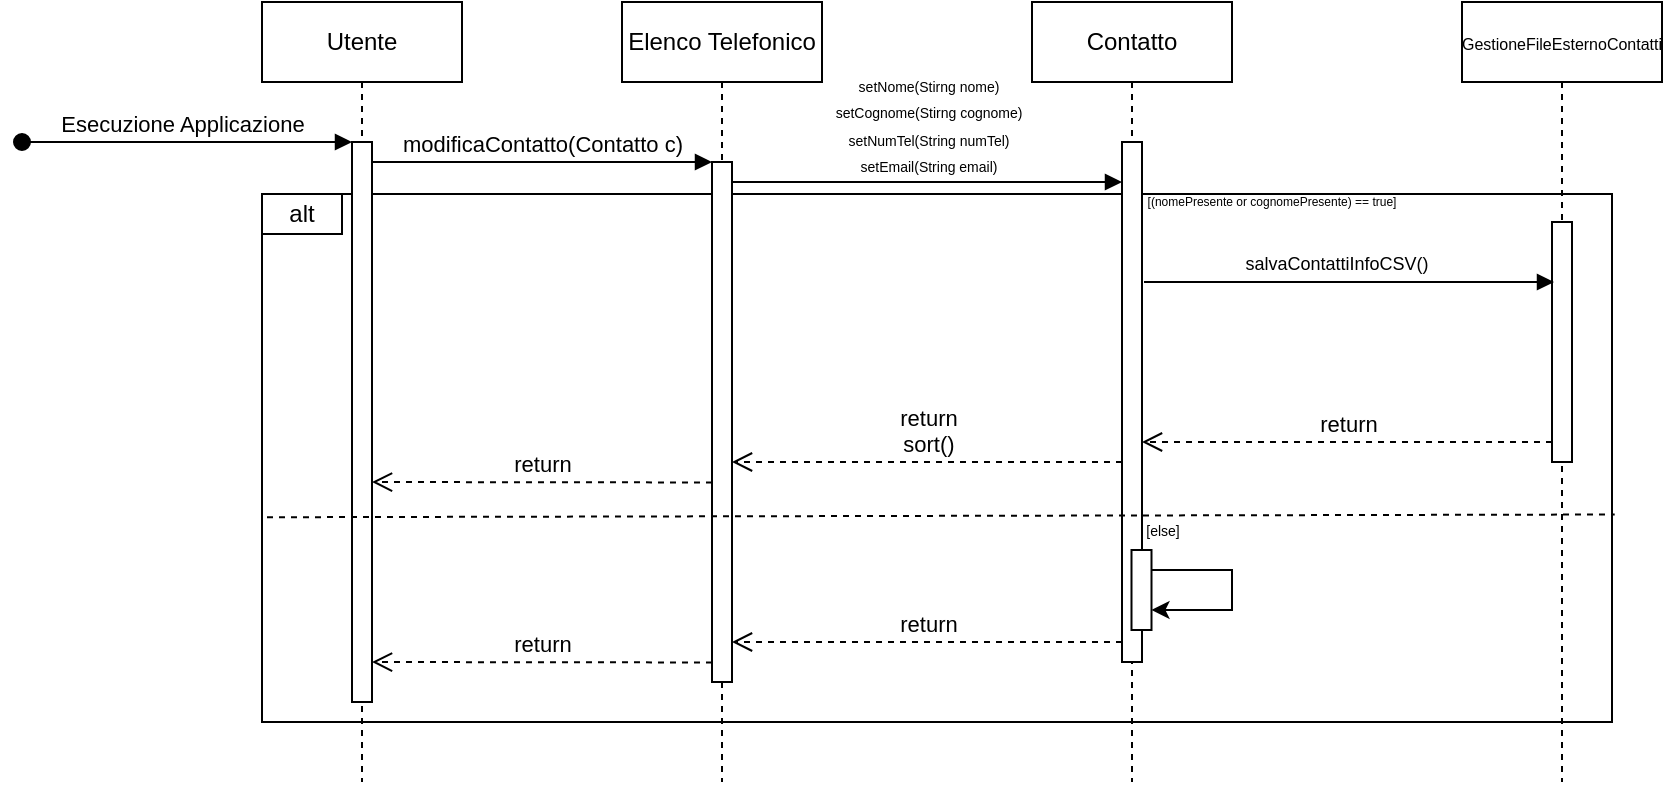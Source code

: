 <mxfile version="25.0.3">
  <diagram name="Page-1" id="2YBvvXClWsGukQMizWep">
    <mxGraphModel dx="636" dy="338" grid="1" gridSize="10" guides="1" tooltips="1" connect="1" arrows="1" fold="1" page="1" pageScale="1" pageWidth="850" pageHeight="1100" math="0" shadow="0">
      <root>
        <mxCell id="0" />
        <mxCell id="1" parent="0" />
        <mxCell id="B_63GF_-fLmtZrkJB3Fl-47" value="" style="rounded=0;whiteSpace=wrap;html=1;fillStyle=cross-hatch;gradientColor=none;gradientDirection=radial;fillColor=none;" parent="1" vertex="1">
          <mxGeometry x="140" y="166" width="675" height="264" as="geometry" />
        </mxCell>
        <mxCell id="B_63GF_-fLmtZrkJB3Fl-48" value="Utente" style="shape=umlLifeline;perimeter=lifelinePerimeter;whiteSpace=wrap;html=1;container=0;dropTarget=0;collapsible=0;recursiveResize=0;outlineConnect=0;portConstraint=eastwest;newEdgeStyle={&quot;edgeStyle&quot;:&quot;elbowEdgeStyle&quot;,&quot;elbow&quot;:&quot;vertical&quot;,&quot;curved&quot;:0,&quot;rounded&quot;:0};" parent="1" vertex="1">
          <mxGeometry x="140" y="70" width="100" height="390" as="geometry" />
        </mxCell>
        <mxCell id="B_63GF_-fLmtZrkJB3Fl-49" value="" style="html=1;points=[];perimeter=orthogonalPerimeter;outlineConnect=0;targetShapes=umlLifeline;portConstraint=eastwest;newEdgeStyle={&quot;edgeStyle&quot;:&quot;elbowEdgeStyle&quot;,&quot;elbow&quot;:&quot;vertical&quot;,&quot;curved&quot;:0,&quot;rounded&quot;:0};" parent="B_63GF_-fLmtZrkJB3Fl-48" vertex="1">
          <mxGeometry x="45" y="70" width="10" height="280" as="geometry" />
        </mxCell>
        <mxCell id="B_63GF_-fLmtZrkJB3Fl-50" value="Esecuzione Applicazione" style="html=1;verticalAlign=bottom;startArrow=oval;endArrow=block;startSize=8;edgeStyle=elbowEdgeStyle;elbow=vertical;curved=0;rounded=0;" parent="B_63GF_-fLmtZrkJB3Fl-48" target="B_63GF_-fLmtZrkJB3Fl-49" edge="1">
          <mxGeometry x="-0.03" relative="1" as="geometry">
            <mxPoint x="-120" y="70" as="sourcePoint" />
            <Array as="points">
              <mxPoint x="-120" y="70" />
            </Array>
            <mxPoint as="offset" />
          </mxGeometry>
        </mxCell>
        <mxCell id="B_63GF_-fLmtZrkJB3Fl-51" value="Elenco Telefonico" style="shape=umlLifeline;perimeter=lifelinePerimeter;whiteSpace=wrap;html=1;container=0;dropTarget=0;collapsible=0;recursiveResize=0;outlineConnect=0;portConstraint=eastwest;newEdgeStyle={&quot;edgeStyle&quot;:&quot;elbowEdgeStyle&quot;,&quot;elbow&quot;:&quot;vertical&quot;,&quot;curved&quot;:0,&quot;rounded&quot;:0};" parent="1" vertex="1">
          <mxGeometry x="320" y="70" width="100" height="390" as="geometry" />
        </mxCell>
        <mxCell id="B_63GF_-fLmtZrkJB3Fl-52" value="" style="html=1;points=[];perimeter=orthogonalPerimeter;outlineConnect=0;targetShapes=umlLifeline;portConstraint=eastwest;newEdgeStyle={&quot;edgeStyle&quot;:&quot;elbowEdgeStyle&quot;,&quot;elbow&quot;:&quot;vertical&quot;,&quot;curved&quot;:0,&quot;rounded&quot;:0};" parent="B_63GF_-fLmtZrkJB3Fl-51" vertex="1">
          <mxGeometry x="45" y="80" width="10" height="260" as="geometry" />
        </mxCell>
        <mxCell id="B_63GF_-fLmtZrkJB3Fl-53" value="modificaContatto(Contatto c)" style="html=1;verticalAlign=bottom;endArrow=block;edgeStyle=elbowEdgeStyle;elbow=horizontal;curved=0;rounded=0;" parent="1" source="B_63GF_-fLmtZrkJB3Fl-49" target="B_63GF_-fLmtZrkJB3Fl-52" edge="1">
          <mxGeometry relative="1" as="geometry">
            <mxPoint x="295" y="160" as="sourcePoint" />
            <Array as="points">
              <mxPoint x="280" y="150" />
            </Array>
          </mxGeometry>
        </mxCell>
        <mxCell id="B_63GF_-fLmtZrkJB3Fl-54" value="Contatto" style="shape=umlLifeline;perimeter=lifelinePerimeter;whiteSpace=wrap;html=1;container=0;dropTarget=0;collapsible=0;recursiveResize=0;outlineConnect=0;portConstraint=eastwest;newEdgeStyle={&quot;edgeStyle&quot;:&quot;elbowEdgeStyle&quot;,&quot;elbow&quot;:&quot;vertical&quot;,&quot;curved&quot;:0,&quot;rounded&quot;:0};" parent="1" vertex="1">
          <mxGeometry x="525" y="70" width="100" height="390" as="geometry" />
        </mxCell>
        <mxCell id="B_63GF_-fLmtZrkJB3Fl-55" value="" style="html=1;points=[];perimeter=orthogonalPerimeter;outlineConnect=0;targetShapes=umlLifeline;portConstraint=eastwest;newEdgeStyle={&quot;edgeStyle&quot;:&quot;elbowEdgeStyle&quot;,&quot;elbow&quot;:&quot;vertical&quot;,&quot;curved&quot;:0,&quot;rounded&quot;:0};" parent="B_63GF_-fLmtZrkJB3Fl-54" vertex="1">
          <mxGeometry x="45" y="70" width="10" height="260" as="geometry" />
        </mxCell>
        <mxCell id="B_63GF_-fLmtZrkJB3Fl-56" style="edgeStyle=elbowEdgeStyle;rounded=0;orthogonalLoop=1;jettySize=auto;html=1;elbow=vertical;curved=0;" parent="B_63GF_-fLmtZrkJB3Fl-54" source="B_63GF_-fLmtZrkJB3Fl-59" target="B_63GF_-fLmtZrkJB3Fl-59" edge="1">
          <mxGeometry relative="1" as="geometry">
            <Array as="points">
              <mxPoint x="100" y="300" />
            </Array>
          </mxGeometry>
        </mxCell>
        <mxCell id="B_63GF_-fLmtZrkJB3Fl-59" value="" style="html=1;points=[];perimeter=orthogonalPerimeter;outlineConnect=0;targetShapes=umlLifeline;portConstraint=eastwest;newEdgeStyle={&quot;edgeStyle&quot;:&quot;elbowEdgeStyle&quot;,&quot;elbow&quot;:&quot;vertical&quot;,&quot;curved&quot;:0,&quot;rounded&quot;:0};" parent="B_63GF_-fLmtZrkJB3Fl-54" vertex="1">
          <mxGeometry x="49.75" y="274" width="10" height="40" as="geometry" />
        </mxCell>
        <mxCell id="B_63GF_-fLmtZrkJB3Fl-60" value="&lt;font style=&quot;font-size: 7px;&quot;&gt;setNome(Stirng nome)&lt;br&gt;setCognome(Stirng cognome)&lt;/font&gt;&lt;div&gt;&lt;font style=&quot;font-size: 7px;&quot;&gt;setNumTel(String numTel)&lt;/font&gt;&lt;/div&gt;&lt;div&gt;&lt;font style=&quot;font-size: 7px;&quot;&gt;setEmail(String email)&lt;/font&gt;&lt;/div&gt;" style="html=1;verticalAlign=bottom;endArrow=block;edgeStyle=elbowEdgeStyle;elbow=horizontal;curved=0;rounded=0;" parent="1" source="B_63GF_-fLmtZrkJB3Fl-52" target="B_63GF_-fLmtZrkJB3Fl-55" edge="1">
          <mxGeometry relative="1" as="geometry">
            <mxPoint x="380" y="160" as="sourcePoint" />
            <Array as="points">
              <mxPoint x="465" y="160" />
            </Array>
            <mxPoint x="550" y="160" as="targetPoint" />
            <mxPoint as="offset" />
          </mxGeometry>
        </mxCell>
        <mxCell id="B_63GF_-fLmtZrkJB3Fl-61" value="alt" style="rounded=0;whiteSpace=wrap;html=1;fillColor=none;" parent="1" vertex="1">
          <mxGeometry x="140" y="166" width="40" height="20" as="geometry" />
        </mxCell>
        <mxCell id="B_63GF_-fLmtZrkJB3Fl-62" value="&lt;span style=&quot;font-size: 6px;&quot;&gt;[(nomePresente or cognomePresente) == true]&lt;/span&gt;" style="text;html=1;align=center;verticalAlign=middle;whiteSpace=wrap;rounded=0;" parent="1" vertex="1">
          <mxGeometry x="580" y="163" width="130" height="10" as="geometry" />
        </mxCell>
        <mxCell id="B_63GF_-fLmtZrkJB3Fl-63" value="" style="endArrow=none;dashed=1;html=1;rounded=0;exitX=0;exitY=0.525;exitDx=0;exitDy=0;exitPerimeter=0;entryX=1.002;entryY=0.607;entryDx=0;entryDy=0;entryPerimeter=0;" parent="1" target="B_63GF_-fLmtZrkJB3Fl-47" edge="1">
          <mxGeometry width="50" height="50" relative="1" as="geometry">
            <mxPoint x="142.5" y="327.62" as="sourcePoint" />
            <mxPoint x="962.5" y="328.37" as="targetPoint" />
            <Array as="points" />
          </mxGeometry>
        </mxCell>
        <mxCell id="B_63GF_-fLmtZrkJB3Fl-65" value="return" style="html=1;verticalAlign=bottom;endArrow=open;dashed=1;endSize=8;edgeStyle=elbowEdgeStyle;elbow=vertical;curved=0;rounded=0;" parent="1" edge="1">
          <mxGeometry relative="1" as="geometry">
            <mxPoint x="195" y="310" as="targetPoint" />
            <Array as="points">
              <mxPoint x="335" y="310" />
              <mxPoint x="300" y="310" />
            </Array>
            <mxPoint x="365" y="310.23" as="sourcePoint" />
          </mxGeometry>
        </mxCell>
        <mxCell id="B_63GF_-fLmtZrkJB3Fl-66" value="&lt;span style=&quot;font-size: 8px;&quot;&gt;GestioneFileEsternoContatti&lt;/span&gt;" style="shape=umlLifeline;perimeter=lifelinePerimeter;whiteSpace=wrap;html=1;container=0;dropTarget=0;collapsible=0;recursiveResize=0;outlineConnect=0;portConstraint=eastwest;newEdgeStyle={&quot;edgeStyle&quot;:&quot;elbowEdgeStyle&quot;,&quot;elbow&quot;:&quot;vertical&quot;,&quot;curved&quot;:0,&quot;rounded&quot;:0};" parent="1" vertex="1">
          <mxGeometry x="740" y="70" width="100" height="390" as="geometry" />
        </mxCell>
        <mxCell id="B_63GF_-fLmtZrkJB3Fl-67" value="" style="html=1;points=[];perimeter=orthogonalPerimeter;outlineConnect=0;targetShapes=umlLifeline;portConstraint=eastwest;newEdgeStyle={&quot;edgeStyle&quot;:&quot;elbowEdgeStyle&quot;,&quot;elbow&quot;:&quot;vertical&quot;,&quot;curved&quot;:0,&quot;rounded&quot;:0};" parent="B_63GF_-fLmtZrkJB3Fl-66" vertex="1">
          <mxGeometry x="45" y="110" width="10" height="120" as="geometry" />
        </mxCell>
        <mxCell id="B_63GF_-fLmtZrkJB3Fl-71" value="" style="html=1;verticalAlign=bottom;endArrow=block;edgeStyle=elbowEdgeStyle;elbow=horizontal;curved=0;rounded=0;" parent="1" edge="1">
          <mxGeometry x="0.015" relative="1" as="geometry">
            <mxPoint x="581" y="210" as="sourcePoint" />
            <Array as="points">
              <mxPoint x="671" y="210" />
            </Array>
            <mxPoint x="786" y="210" as="targetPoint" />
            <mxPoint as="offset" />
          </mxGeometry>
        </mxCell>
        <mxCell id="OJ0ytBHaxNgGoH-z7ZcF-1" value="&lt;span style=&quot;font-size: 9px;&quot;&gt;salvaContattiInfoCSV()&lt;/span&gt;" style="edgeLabel;html=1;align=center;verticalAlign=middle;resizable=0;points=[];" vertex="1" connectable="0" parent="B_63GF_-fLmtZrkJB3Fl-71">
          <mxGeometry x="-0.066" relative="1" as="geometry">
            <mxPoint y="-10" as="offset" />
          </mxGeometry>
        </mxCell>
        <mxCell id="B_63GF_-fLmtZrkJB3Fl-73" value="return&lt;div&gt;sort()&lt;/div&gt;" style="html=1;verticalAlign=bottom;endArrow=open;dashed=1;endSize=8;edgeStyle=elbowEdgeStyle;elbow=horizontal;curved=0;rounded=0;" parent="1" source="B_63GF_-fLmtZrkJB3Fl-55" target="B_63GF_-fLmtZrkJB3Fl-52" edge="1">
          <mxGeometry relative="1" as="geometry">
            <mxPoint x="400" y="244.62" as="targetPoint" />
            <Array as="points">
              <mxPoint x="500" y="300" />
            </Array>
            <mxPoint x="535" y="245" as="sourcePoint" />
          </mxGeometry>
        </mxCell>
        <mxCell id="B_63GF_-fLmtZrkJB3Fl-76" value="return" style="html=1;verticalAlign=bottom;endArrow=open;dashed=1;endSize=8;edgeStyle=elbowEdgeStyle;elbow=vertical;curved=0;rounded=0;" parent="1" edge="1">
          <mxGeometry relative="1" as="geometry">
            <mxPoint x="195" y="400" as="targetPoint" />
            <Array as="points">
              <mxPoint x="335" y="400" />
              <mxPoint x="300" y="400" />
            </Array>
            <mxPoint x="365" y="400.23" as="sourcePoint" />
          </mxGeometry>
        </mxCell>
        <mxCell id="B_63GF_-fLmtZrkJB3Fl-64" value="&lt;font style=&quot;font-size: 7px;&quot;&gt;[else]&lt;/font&gt;" style="text;html=1;align=center;verticalAlign=middle;whiteSpace=wrap;rounded=0;rotation=0;" parent="1" vertex="1">
          <mxGeometry x="581" y="333" width="19" as="geometry" />
        </mxCell>
        <mxCell id="B_63GF_-fLmtZrkJB3Fl-78" value="return" style="html=1;verticalAlign=bottom;endArrow=open;dashed=1;endSize=8;edgeStyle=elbowEdgeStyle;elbow=horizontal;curved=0;rounded=0;" parent="1" edge="1">
          <mxGeometry relative="1" as="geometry">
            <mxPoint x="375" y="390" as="targetPoint" />
            <Array as="points">
              <mxPoint x="500" y="390" />
            </Array>
            <mxPoint x="570" y="390" as="sourcePoint" />
          </mxGeometry>
        </mxCell>
        <mxCell id="OJ0ytBHaxNgGoH-z7ZcF-2" value="return" style="html=1;verticalAlign=bottom;endArrow=open;dashed=1;endSize=8;edgeStyle=elbowEdgeStyle;elbow=horizontal;curved=0;rounded=0;" edge="1" parent="1" source="B_63GF_-fLmtZrkJB3Fl-67">
          <mxGeometry relative="1" as="geometry">
            <mxPoint x="580" y="290" as="targetPoint" />
            <Array as="points">
              <mxPoint x="704.5" y="290" />
            </Array>
            <mxPoint x="775" y="290" as="sourcePoint" />
          </mxGeometry>
        </mxCell>
      </root>
    </mxGraphModel>
  </diagram>
</mxfile>
